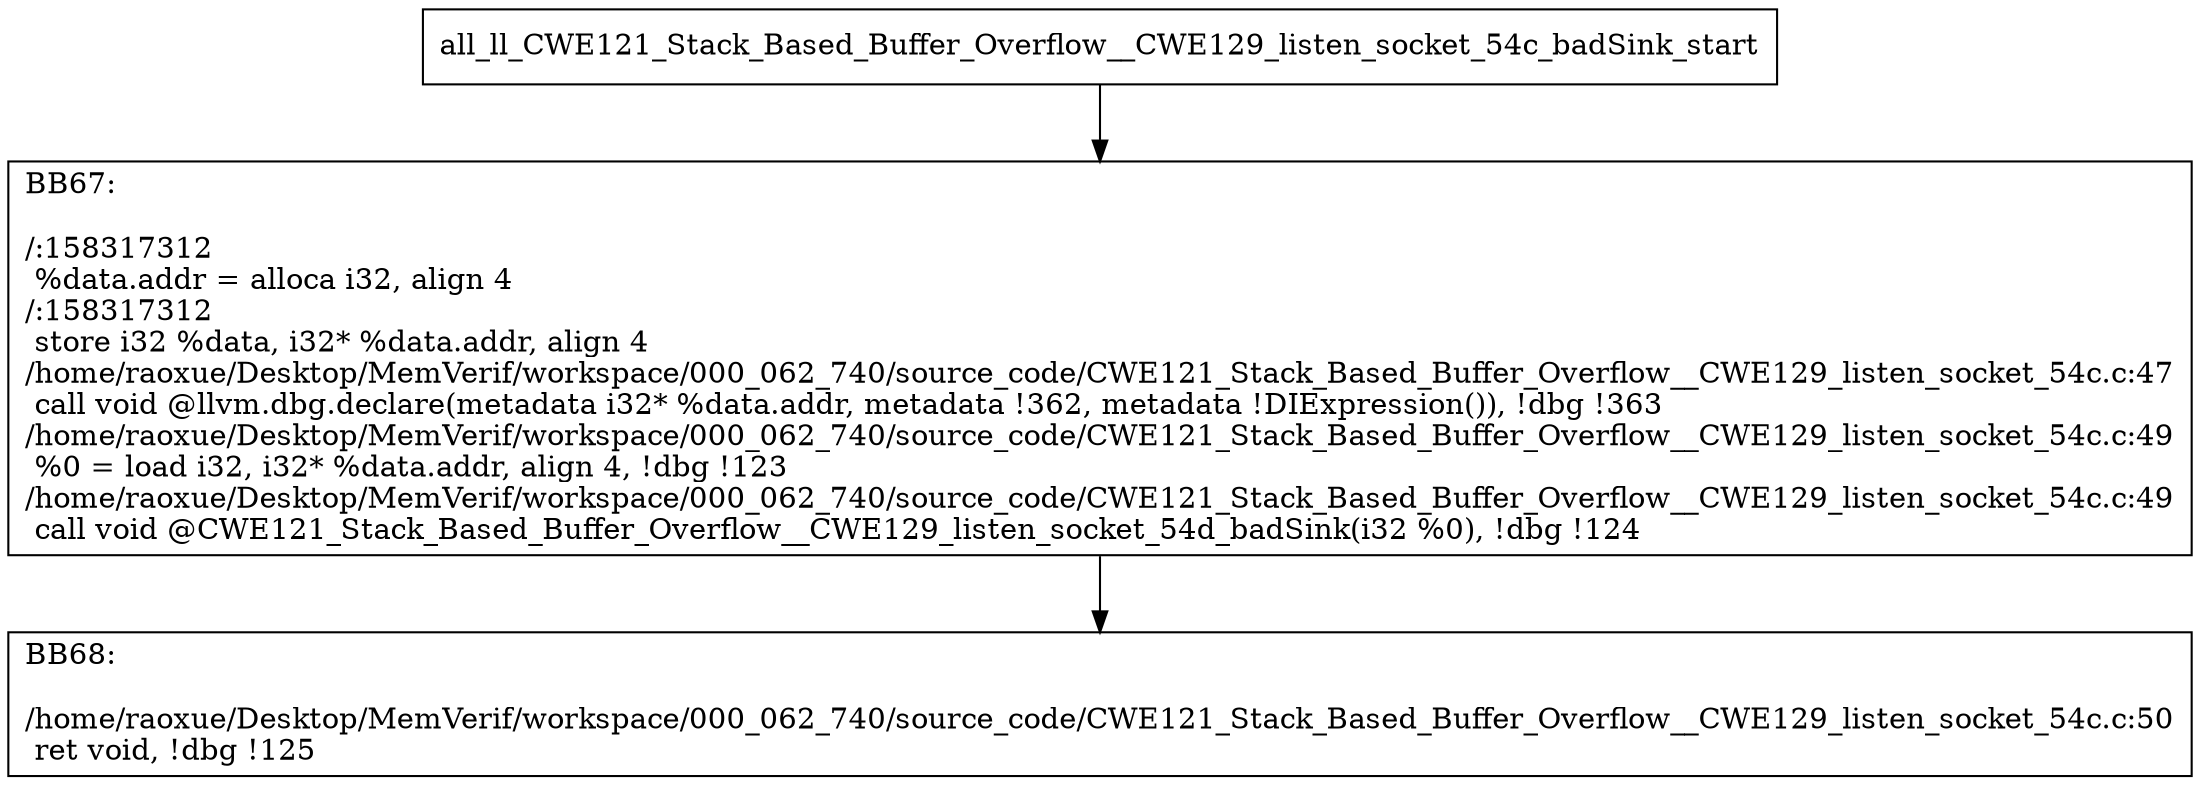 digraph "CFG for'all_ll_CWE121_Stack_Based_Buffer_Overflow__CWE129_listen_socket_54c_badSink' function" {
	BBall_ll_CWE121_Stack_Based_Buffer_Overflow__CWE129_listen_socket_54c_badSink_start[shape=record,label="{all_ll_CWE121_Stack_Based_Buffer_Overflow__CWE129_listen_socket_54c_badSink_start}"];
	BBall_ll_CWE121_Stack_Based_Buffer_Overflow__CWE129_listen_socket_54c_badSink_start-> all_ll_CWE121_Stack_Based_Buffer_Overflow__CWE129_listen_socket_54c_badSinkBB67;
	all_ll_CWE121_Stack_Based_Buffer_Overflow__CWE129_listen_socket_54c_badSinkBB67 [shape=record, label="{BB67:\l\l/:158317312\l
  %data.addr = alloca i32, align 4\l
/:158317312\l
  store i32 %data, i32* %data.addr, align 4\l
/home/raoxue/Desktop/MemVerif/workspace/000_062_740/source_code/CWE121_Stack_Based_Buffer_Overflow__CWE129_listen_socket_54c.c:47\l
  call void @llvm.dbg.declare(metadata i32* %data.addr, metadata !362, metadata !DIExpression()), !dbg !363\l
/home/raoxue/Desktop/MemVerif/workspace/000_062_740/source_code/CWE121_Stack_Based_Buffer_Overflow__CWE129_listen_socket_54c.c:49\l
  %0 = load i32, i32* %data.addr, align 4, !dbg !123\l
/home/raoxue/Desktop/MemVerif/workspace/000_062_740/source_code/CWE121_Stack_Based_Buffer_Overflow__CWE129_listen_socket_54c.c:49\l
  call void @CWE121_Stack_Based_Buffer_Overflow__CWE129_listen_socket_54d_badSink(i32 %0), !dbg !124\l
}"];
	all_ll_CWE121_Stack_Based_Buffer_Overflow__CWE129_listen_socket_54c_badSinkBB67-> all_ll_CWE121_Stack_Based_Buffer_Overflow__CWE129_listen_socket_54c_badSinkBB68;
	all_ll_CWE121_Stack_Based_Buffer_Overflow__CWE129_listen_socket_54c_badSinkBB68 [shape=record, label="{BB68:\l\l/home/raoxue/Desktop/MemVerif/workspace/000_062_740/source_code/CWE121_Stack_Based_Buffer_Overflow__CWE129_listen_socket_54c.c:50\l
  ret void, !dbg !125\l
}"];
}
